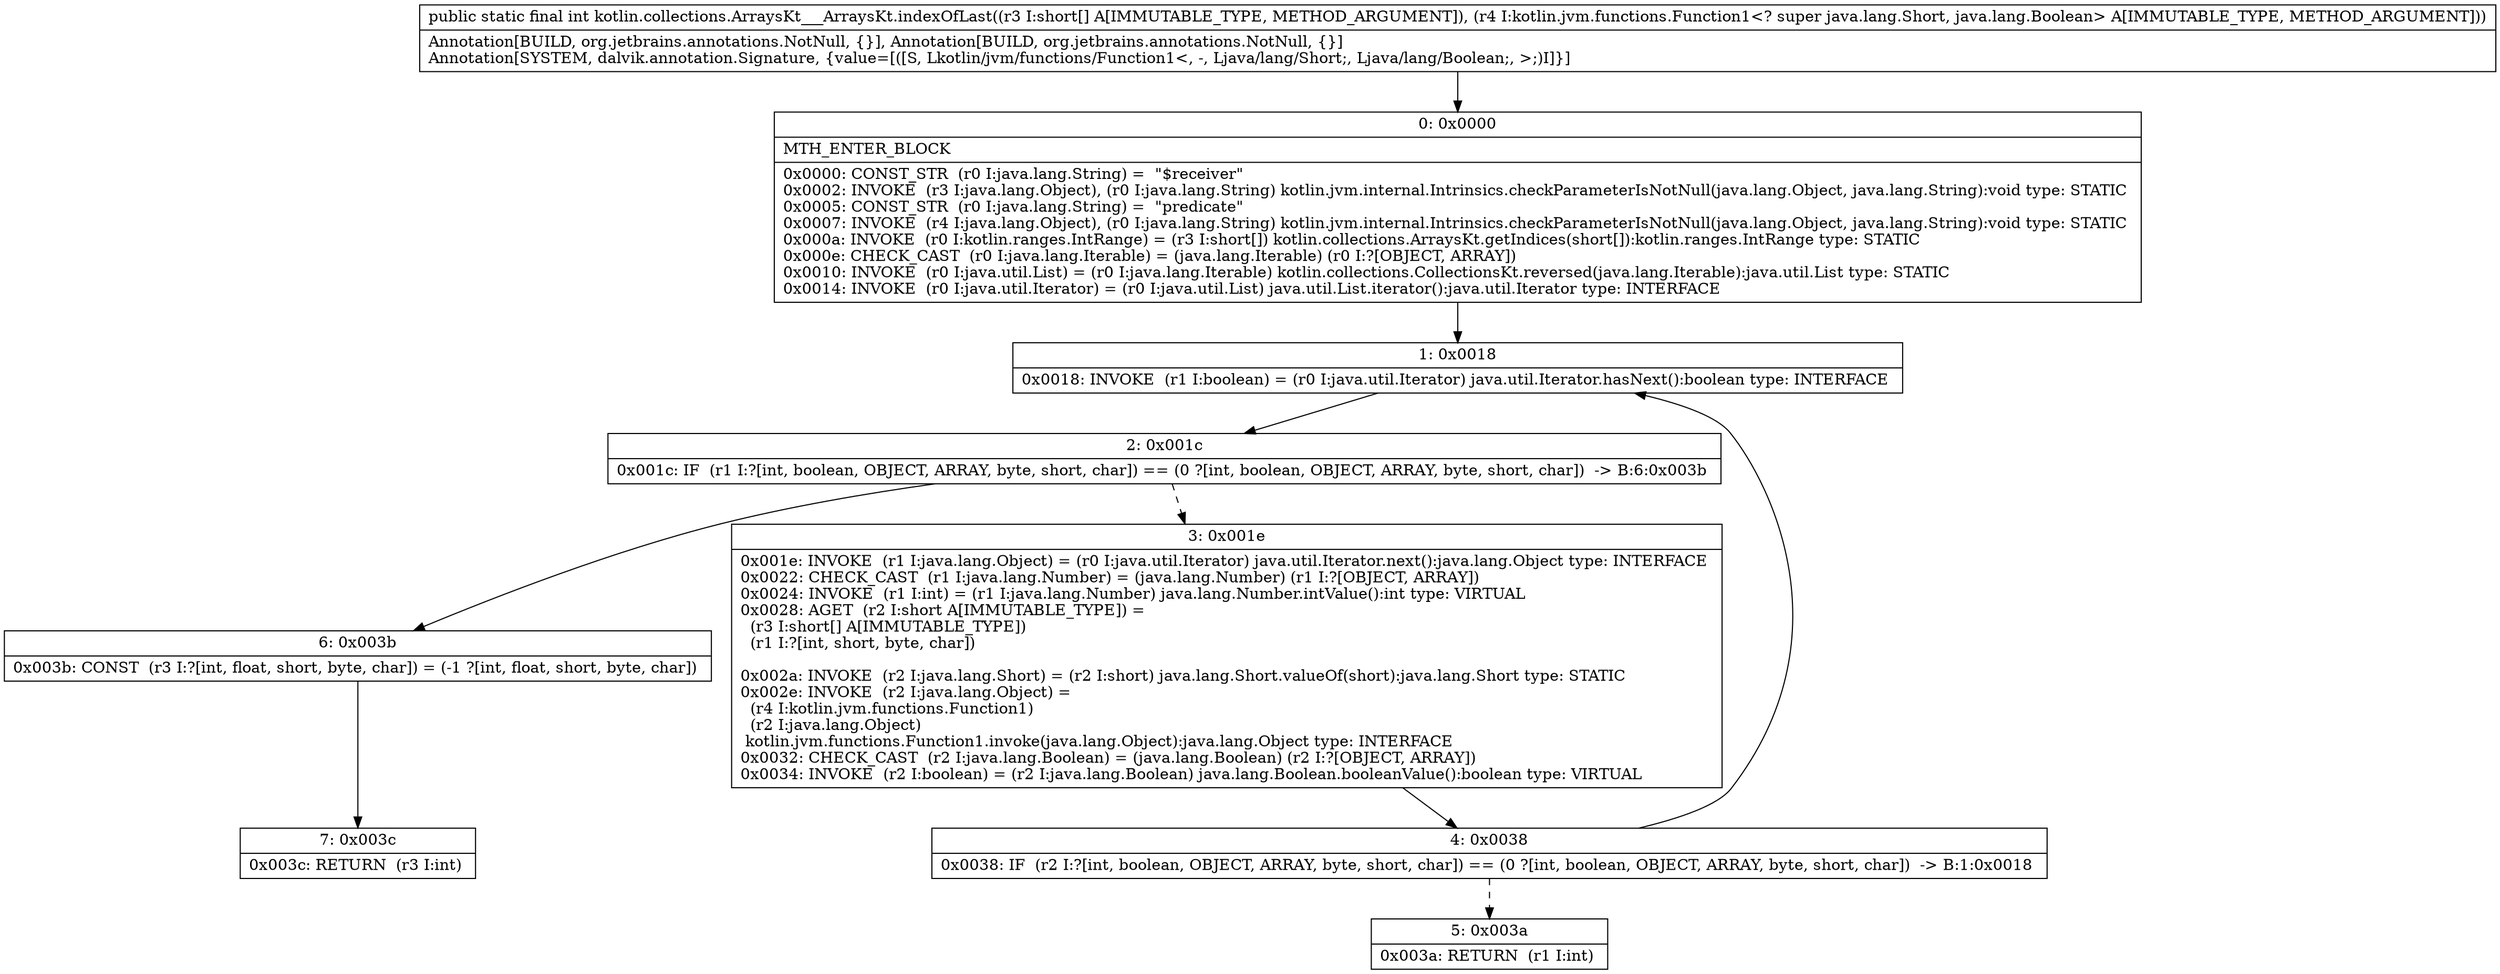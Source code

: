 digraph "CFG forkotlin.collections.ArraysKt___ArraysKt.indexOfLast([SLkotlin\/jvm\/functions\/Function1;)I" {
Node_0 [shape=record,label="{0\:\ 0x0000|MTH_ENTER_BLOCK\l|0x0000: CONST_STR  (r0 I:java.lang.String) =  \"$receiver\" \l0x0002: INVOKE  (r3 I:java.lang.Object), (r0 I:java.lang.String) kotlin.jvm.internal.Intrinsics.checkParameterIsNotNull(java.lang.Object, java.lang.String):void type: STATIC \l0x0005: CONST_STR  (r0 I:java.lang.String) =  \"predicate\" \l0x0007: INVOKE  (r4 I:java.lang.Object), (r0 I:java.lang.String) kotlin.jvm.internal.Intrinsics.checkParameterIsNotNull(java.lang.Object, java.lang.String):void type: STATIC \l0x000a: INVOKE  (r0 I:kotlin.ranges.IntRange) = (r3 I:short[]) kotlin.collections.ArraysKt.getIndices(short[]):kotlin.ranges.IntRange type: STATIC \l0x000e: CHECK_CAST  (r0 I:java.lang.Iterable) = (java.lang.Iterable) (r0 I:?[OBJECT, ARRAY]) \l0x0010: INVOKE  (r0 I:java.util.List) = (r0 I:java.lang.Iterable) kotlin.collections.CollectionsKt.reversed(java.lang.Iterable):java.util.List type: STATIC \l0x0014: INVOKE  (r0 I:java.util.Iterator) = (r0 I:java.util.List) java.util.List.iterator():java.util.Iterator type: INTERFACE \l}"];
Node_1 [shape=record,label="{1\:\ 0x0018|0x0018: INVOKE  (r1 I:boolean) = (r0 I:java.util.Iterator) java.util.Iterator.hasNext():boolean type: INTERFACE \l}"];
Node_2 [shape=record,label="{2\:\ 0x001c|0x001c: IF  (r1 I:?[int, boolean, OBJECT, ARRAY, byte, short, char]) == (0 ?[int, boolean, OBJECT, ARRAY, byte, short, char])  \-\> B:6:0x003b \l}"];
Node_3 [shape=record,label="{3\:\ 0x001e|0x001e: INVOKE  (r1 I:java.lang.Object) = (r0 I:java.util.Iterator) java.util.Iterator.next():java.lang.Object type: INTERFACE \l0x0022: CHECK_CAST  (r1 I:java.lang.Number) = (java.lang.Number) (r1 I:?[OBJECT, ARRAY]) \l0x0024: INVOKE  (r1 I:int) = (r1 I:java.lang.Number) java.lang.Number.intValue():int type: VIRTUAL \l0x0028: AGET  (r2 I:short A[IMMUTABLE_TYPE]) = \l  (r3 I:short[] A[IMMUTABLE_TYPE])\l  (r1 I:?[int, short, byte, char])\l \l0x002a: INVOKE  (r2 I:java.lang.Short) = (r2 I:short) java.lang.Short.valueOf(short):java.lang.Short type: STATIC \l0x002e: INVOKE  (r2 I:java.lang.Object) = \l  (r4 I:kotlin.jvm.functions.Function1)\l  (r2 I:java.lang.Object)\l kotlin.jvm.functions.Function1.invoke(java.lang.Object):java.lang.Object type: INTERFACE \l0x0032: CHECK_CAST  (r2 I:java.lang.Boolean) = (java.lang.Boolean) (r2 I:?[OBJECT, ARRAY]) \l0x0034: INVOKE  (r2 I:boolean) = (r2 I:java.lang.Boolean) java.lang.Boolean.booleanValue():boolean type: VIRTUAL \l}"];
Node_4 [shape=record,label="{4\:\ 0x0038|0x0038: IF  (r2 I:?[int, boolean, OBJECT, ARRAY, byte, short, char]) == (0 ?[int, boolean, OBJECT, ARRAY, byte, short, char])  \-\> B:1:0x0018 \l}"];
Node_5 [shape=record,label="{5\:\ 0x003a|0x003a: RETURN  (r1 I:int) \l}"];
Node_6 [shape=record,label="{6\:\ 0x003b|0x003b: CONST  (r3 I:?[int, float, short, byte, char]) = (\-1 ?[int, float, short, byte, char]) \l}"];
Node_7 [shape=record,label="{7\:\ 0x003c|0x003c: RETURN  (r3 I:int) \l}"];
MethodNode[shape=record,label="{public static final int kotlin.collections.ArraysKt___ArraysKt.indexOfLast((r3 I:short[] A[IMMUTABLE_TYPE, METHOD_ARGUMENT]), (r4 I:kotlin.jvm.functions.Function1\<? super java.lang.Short, java.lang.Boolean\> A[IMMUTABLE_TYPE, METHOD_ARGUMENT]))  | Annotation[BUILD, org.jetbrains.annotations.NotNull, \{\}], Annotation[BUILD, org.jetbrains.annotations.NotNull, \{\}]\lAnnotation[SYSTEM, dalvik.annotation.Signature, \{value=[([S, Lkotlin\/jvm\/functions\/Function1\<, \-, Ljava\/lang\/Short;, Ljava\/lang\/Boolean;, \>;)I]\}]\l}"];
MethodNode -> Node_0;
Node_0 -> Node_1;
Node_1 -> Node_2;
Node_2 -> Node_3[style=dashed];
Node_2 -> Node_6;
Node_3 -> Node_4;
Node_4 -> Node_1;
Node_4 -> Node_5[style=dashed];
Node_6 -> Node_7;
}


